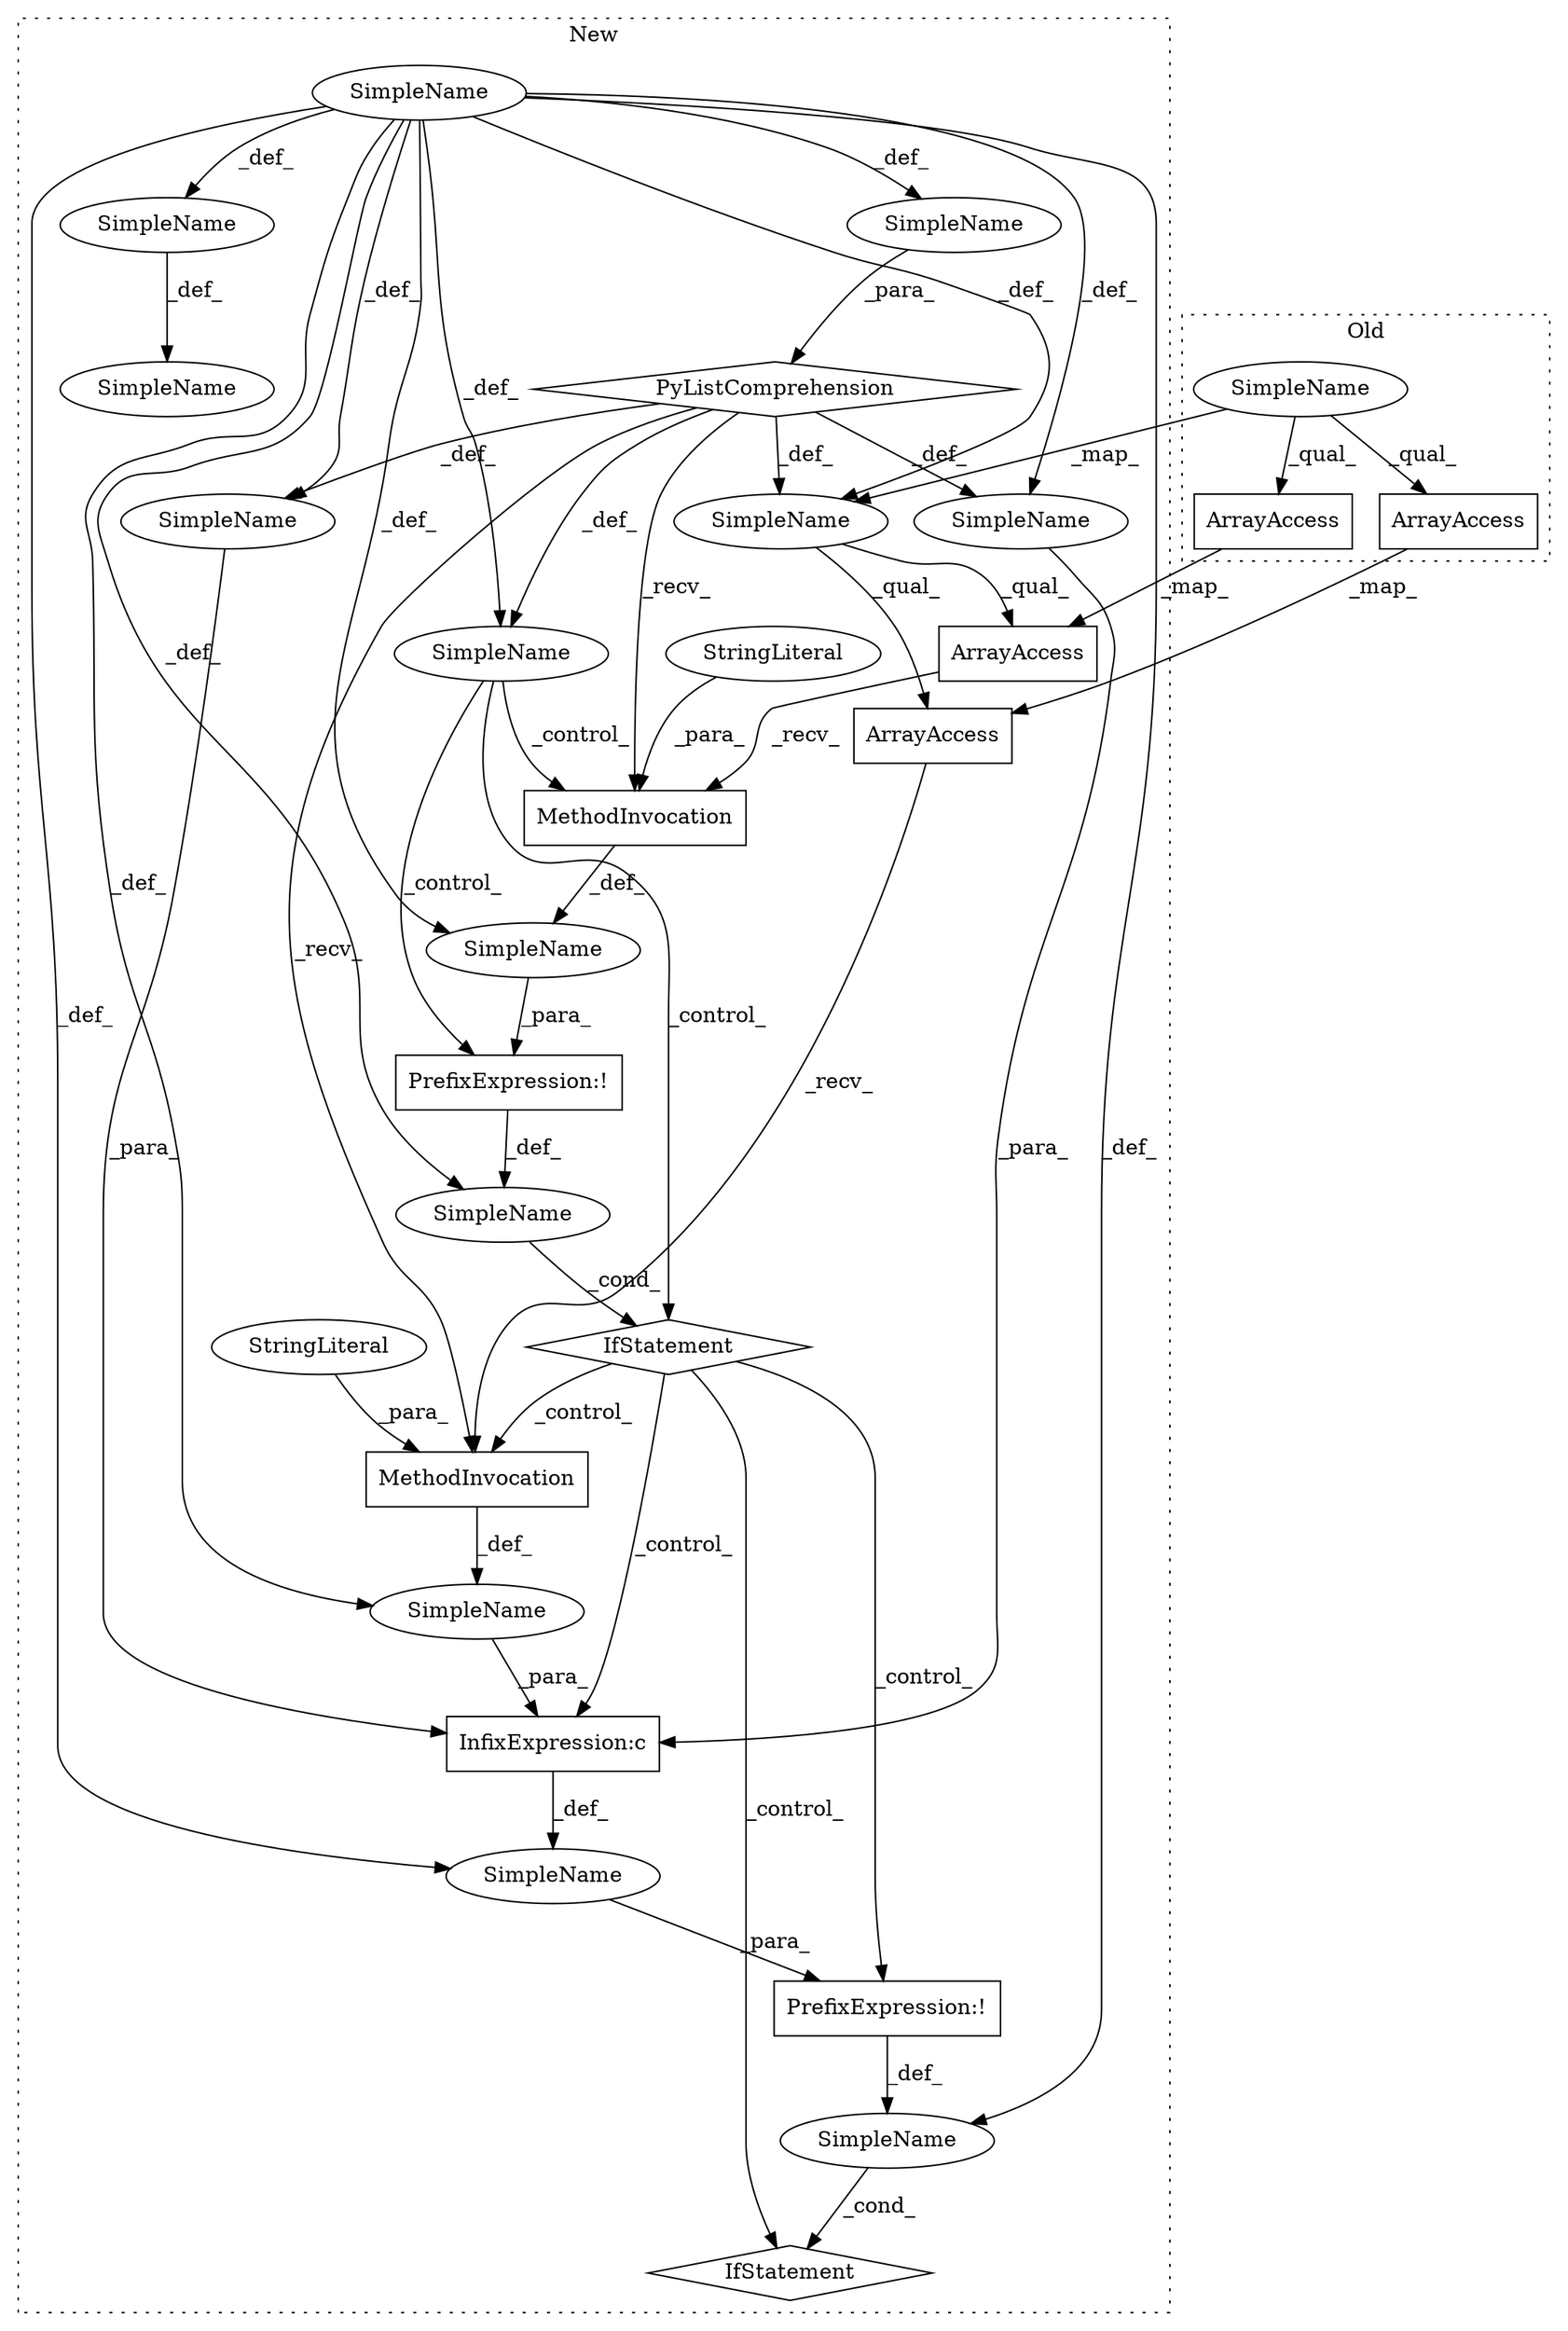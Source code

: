 digraph G {
subgraph cluster0 {
1 [label="ArrayAccess" a="2" s="2045,2052" l="6,1" shape="box"];
3 [label="ArrayAccess" a="2" s="1886,1893" l="6,1" shape="box"];
21 [label="SimpleName" a="42" s="1654" l="5" shape="ellipse"];
label = "Old";
style="dotted";
}
subgraph cluster1 {
2 [label="ArrayAccess" a="2" s="1995,2002" l="6,1" shape="box"];
4 [label="ArrayAccess" a="2" s="2171,2178" l="6,1" shape="box"];
5 [label="IfStatement" a="25" s="2093,2206" l="4,2" shape="diamond"];
6 [label="IfStatement" a="25" s="1954,2030" l="4,2" shape="diamond"];
7 [label="MethodInvocation" a="32" s="2180,2204" l="11,1" shape="box"];
8 [label="MethodInvocation" a="32" s="2004,2028" l="11,1" shape="box"];
9 [label="SimpleName" a="42" s="" l="" shape="ellipse"];
10 [label="SimpleName" a="42" s="" l="" shape="ellipse"];
11 [label="SimpleName" a="42" s="1725" l="1" shape="ellipse"];
12 [label="SimpleName" a="42" s="" l="" shape="ellipse"];
13 [label="SimpleName" a="42" s="" l="" shape="ellipse"];
14 [label="SimpleName" a="42" s="" l="" shape="ellipse"];
15 [label="SimpleName" a="42" s="1735" l="4" shape="ellipse"];
16 [label="SimpleName" a="42" s="" l="" shape="ellipse"];
17 [label="SimpleName" a="42" s="" l="" shape="ellipse"];
18 [label="SimpleName" a="42" s="" l="" shape="ellipse"];
19 [label="SimpleName" a="42" s="" l="" shape="ellipse"];
20 [label="SimpleName" a="42" s="" l="" shape="ellipse"];
22 [label="SimpleName" a="42" s="1643" l="5" shape="ellipse"];
23 [label="StringLiteral" a="45" s="2015" l="13" shape="ellipse"];
24 [label="StringLiteral" a="45" s="2191" l="13" shape="ellipse"];
25 [label="PyListComprehension" a="109" s="1660" l="115" shape="diamond"];
26 [label="PrefixExpression:!" a="38" s="1958" l="1" shape="box"];
27 [label="PrefixExpression:!" a="38" s="2097" l="1" shape="box"];
28 [label="InfixExpression:c" a="27" s="2132" l="4" shape="box"];
label = "New";
style="dotted";
}
1 -> 4 [label="_map_"];
2 -> 8 [label="_recv_"];
3 -> 2 [label="_map_"];
4 -> 7 [label="_recv_"];
6 -> 27 [label="_control_"];
6 -> 5 [label="_control_"];
6 -> 28 [label="_control_"];
6 -> 7 [label="_control_"];
7 -> 12 [label="_def_"];
8 -> 18 [label="_def_"];
9 -> 18 [label="_def_"];
9 -> 19 [label="_def_"];
9 -> 10 [label="_def_"];
9 -> 11 [label="_def_"];
9 -> 14 [label="_def_"];
9 -> 16 [label="_def_"];
9 -> 17 [label="_def_"];
9 -> 12 [label="_def_"];
9 -> 13 [label="_def_"];
9 -> 20 [label="_def_"];
9 -> 22 [label="_def_"];
10 -> 25 [label="_para_"];
11 -> 15 [label="_def_"];
12 -> 28 [label="_para_"];
13 -> 28 [label="_para_"];
14 -> 27 [label="_para_"];
16 -> 5 [label="_cond_"];
17 -> 6 [label="_cond_"];
18 -> 26 [label="_para_"];
19 -> 28 [label="_para_"];
20 -> 26 [label="_control_"];
20 -> 6 [label="_control_"];
20 -> 8 [label="_control_"];
21 -> 1 [label="_qual_"];
21 -> 22 [label="_map_"];
21 -> 3 [label="_qual_"];
22 -> 2 [label="_qual_"];
22 -> 4 [label="_qual_"];
23 -> 8 [label="_para_"];
24 -> 7 [label="_para_"];
25 -> 20 [label="_def_"];
25 -> 22 [label="_def_"];
25 -> 19 [label="_def_"];
25 -> 8 [label="_recv_"];
25 -> 7 [label="_recv_"];
25 -> 13 [label="_def_"];
26 -> 17 [label="_def_"];
27 -> 16 [label="_def_"];
28 -> 14 [label="_def_"];
}